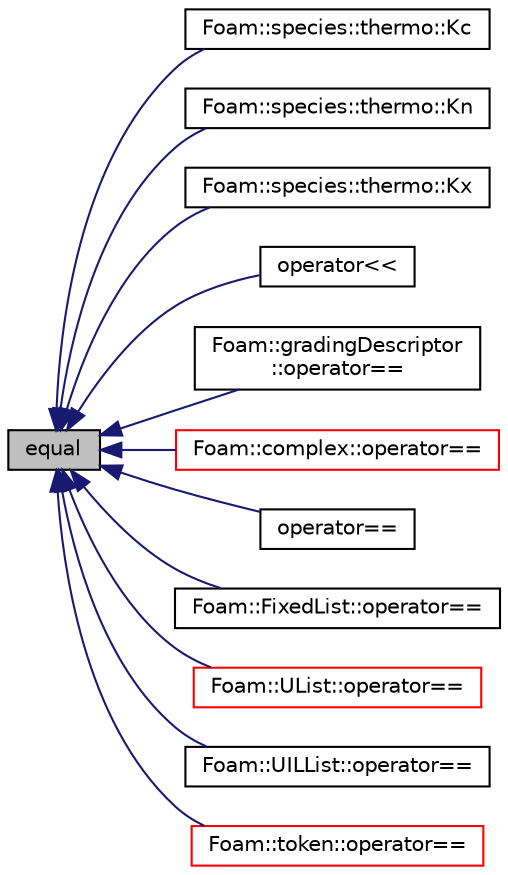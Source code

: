 digraph "equal"
{
  bgcolor="transparent";
  edge [fontname="Helvetica",fontsize="10",labelfontname="Helvetica",labelfontsize="10"];
  node [fontname="Helvetica",fontsize="10",shape=record];
  rankdir="LR";
  Node1 [label="equal",height=0.2,width=0.4,color="black", fillcolor="grey75", style="filled", fontcolor="black"];
  Node1 -> Node2 [dir="back",color="midnightblue",fontsize="10",style="solid",fontname="Helvetica"];
  Node2 [label="Foam::species::thermo::Kc",height=0.2,width=0.4,color="black",URL="$a02584.html#a758ae1857ef98548252958fac34add8c",tooltip="Equilibrium constant i.t.o. molar concentration. "];
  Node1 -> Node3 [dir="back",color="midnightblue",fontsize="10",style="solid",fontname="Helvetica"];
  Node3 [label="Foam::species::thermo::Kn",height=0.2,width=0.4,color="black",URL="$a02584.html#a6d43ecb5202da39bfed9596fa9a838b3",tooltip="Equilibrium constant [] i.t.o. number of moles. "];
  Node1 -> Node4 [dir="back",color="midnightblue",fontsize="10",style="solid",fontname="Helvetica"];
  Node4 [label="Foam::species::thermo::Kx",height=0.2,width=0.4,color="black",URL="$a02584.html#a613d826bfa4c542e9b63158ed8ab2d51",tooltip="Equilibrium constant [] i.t.o. mole-fractions. "];
  Node1 -> Node5 [dir="back",color="midnightblue",fontsize="10",style="solid",fontname="Helvetica"];
  Node5 [label="operator\<\<",height=0.2,width=0.4,color="black",URL="$a10725.html#a0a448785de2d29256d849c54b71fea9c"];
  Node1 -> Node6 [dir="back",color="midnightblue",fontsize="10",style="solid",fontname="Helvetica"];
  Node6 [label="Foam::gradingDescriptor\l::operator==",height=0.2,width=0.4,color="black",URL="$a00941.html#a25a54b20ab01dfaaf04ff13f7377c637"];
  Node1 -> Node7 [dir="back",color="midnightblue",fontsize="10",style="solid",fontname="Helvetica"];
  Node7 [label="Foam::complex::operator==",height=0.2,width=0.4,color="red",URL="$a00331.html#a66c8e2475f9c8b5e556ffd8ce3ef7f9a"];
  Node1 -> Node8 [dir="back",color="midnightblue",fontsize="10",style="solid",fontname="Helvetica"];
  Node8 [label="operator==",height=0.2,width=0.4,color="black",URL="$a10725.html#a8e02206e54fe065ca7085cc02bad260b"];
  Node1 -> Node9 [dir="back",color="midnightblue",fontsize="10",style="solid",fontname="Helvetica"];
  Node9 [label="Foam::FixedList::operator==",height=0.2,width=0.4,color="black",URL="$a00824.html#a0427df042e02e95edf357a9cbc079ba5",tooltip="Equality operation on FixedLists of the same type. "];
  Node1 -> Node10 [dir="back",color="midnightblue",fontsize="10",style="solid",fontname="Helvetica"];
  Node10 [label="Foam::UList::operator==",height=0.2,width=0.4,color="red",URL="$a02731.html#a7c0eed1100923434067e67463c0fc178",tooltip="Equality operation on ULists of the same type. "];
  Node1 -> Node11 [dir="back",color="midnightblue",fontsize="10",style="solid",fontname="Helvetica"];
  Node11 [label="Foam::UILList::operator==",height=0.2,width=0.4,color="black",URL="$a02728.html#a89726277938a2e6e7c53ecd83aa24ce1",tooltip="Equality operation on ULists of the same type. "];
  Node1 -> Node12 [dir="back",color="midnightblue",fontsize="10",style="solid",fontname="Helvetica"];
  Node12 [label="Foam::token::operator==",height=0.2,width=0.4,color="red",URL="$a02619.html#a65b69cdf466bd78cda746e4d83ccabb2"];
}
